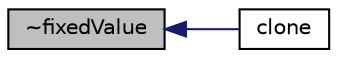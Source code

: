 digraph "~fixedValue"
{
  bgcolor="transparent";
  edge [fontname="Helvetica",fontsize="10",labelfontname="Helvetica",labelfontsize="10"];
  node [fontname="Helvetica",fontsize="10",shape=record];
  rankdir="LR";
  Node6 [label="~fixedValue",height=0.2,width=0.4,color="black", fillcolor="grey75", style="filled", fontcolor="black"];
  Node6 -> Node7 [dir="back",color="midnightblue",fontsize="10",style="solid",fontname="Helvetica"];
  Node7 [label="clone",height=0.2,width=0.4,color="black",URL="$a24773.html#a21164a3ff1c6fcc4219312d16afa9c90",tooltip="Construct and return a clone. "];
}
